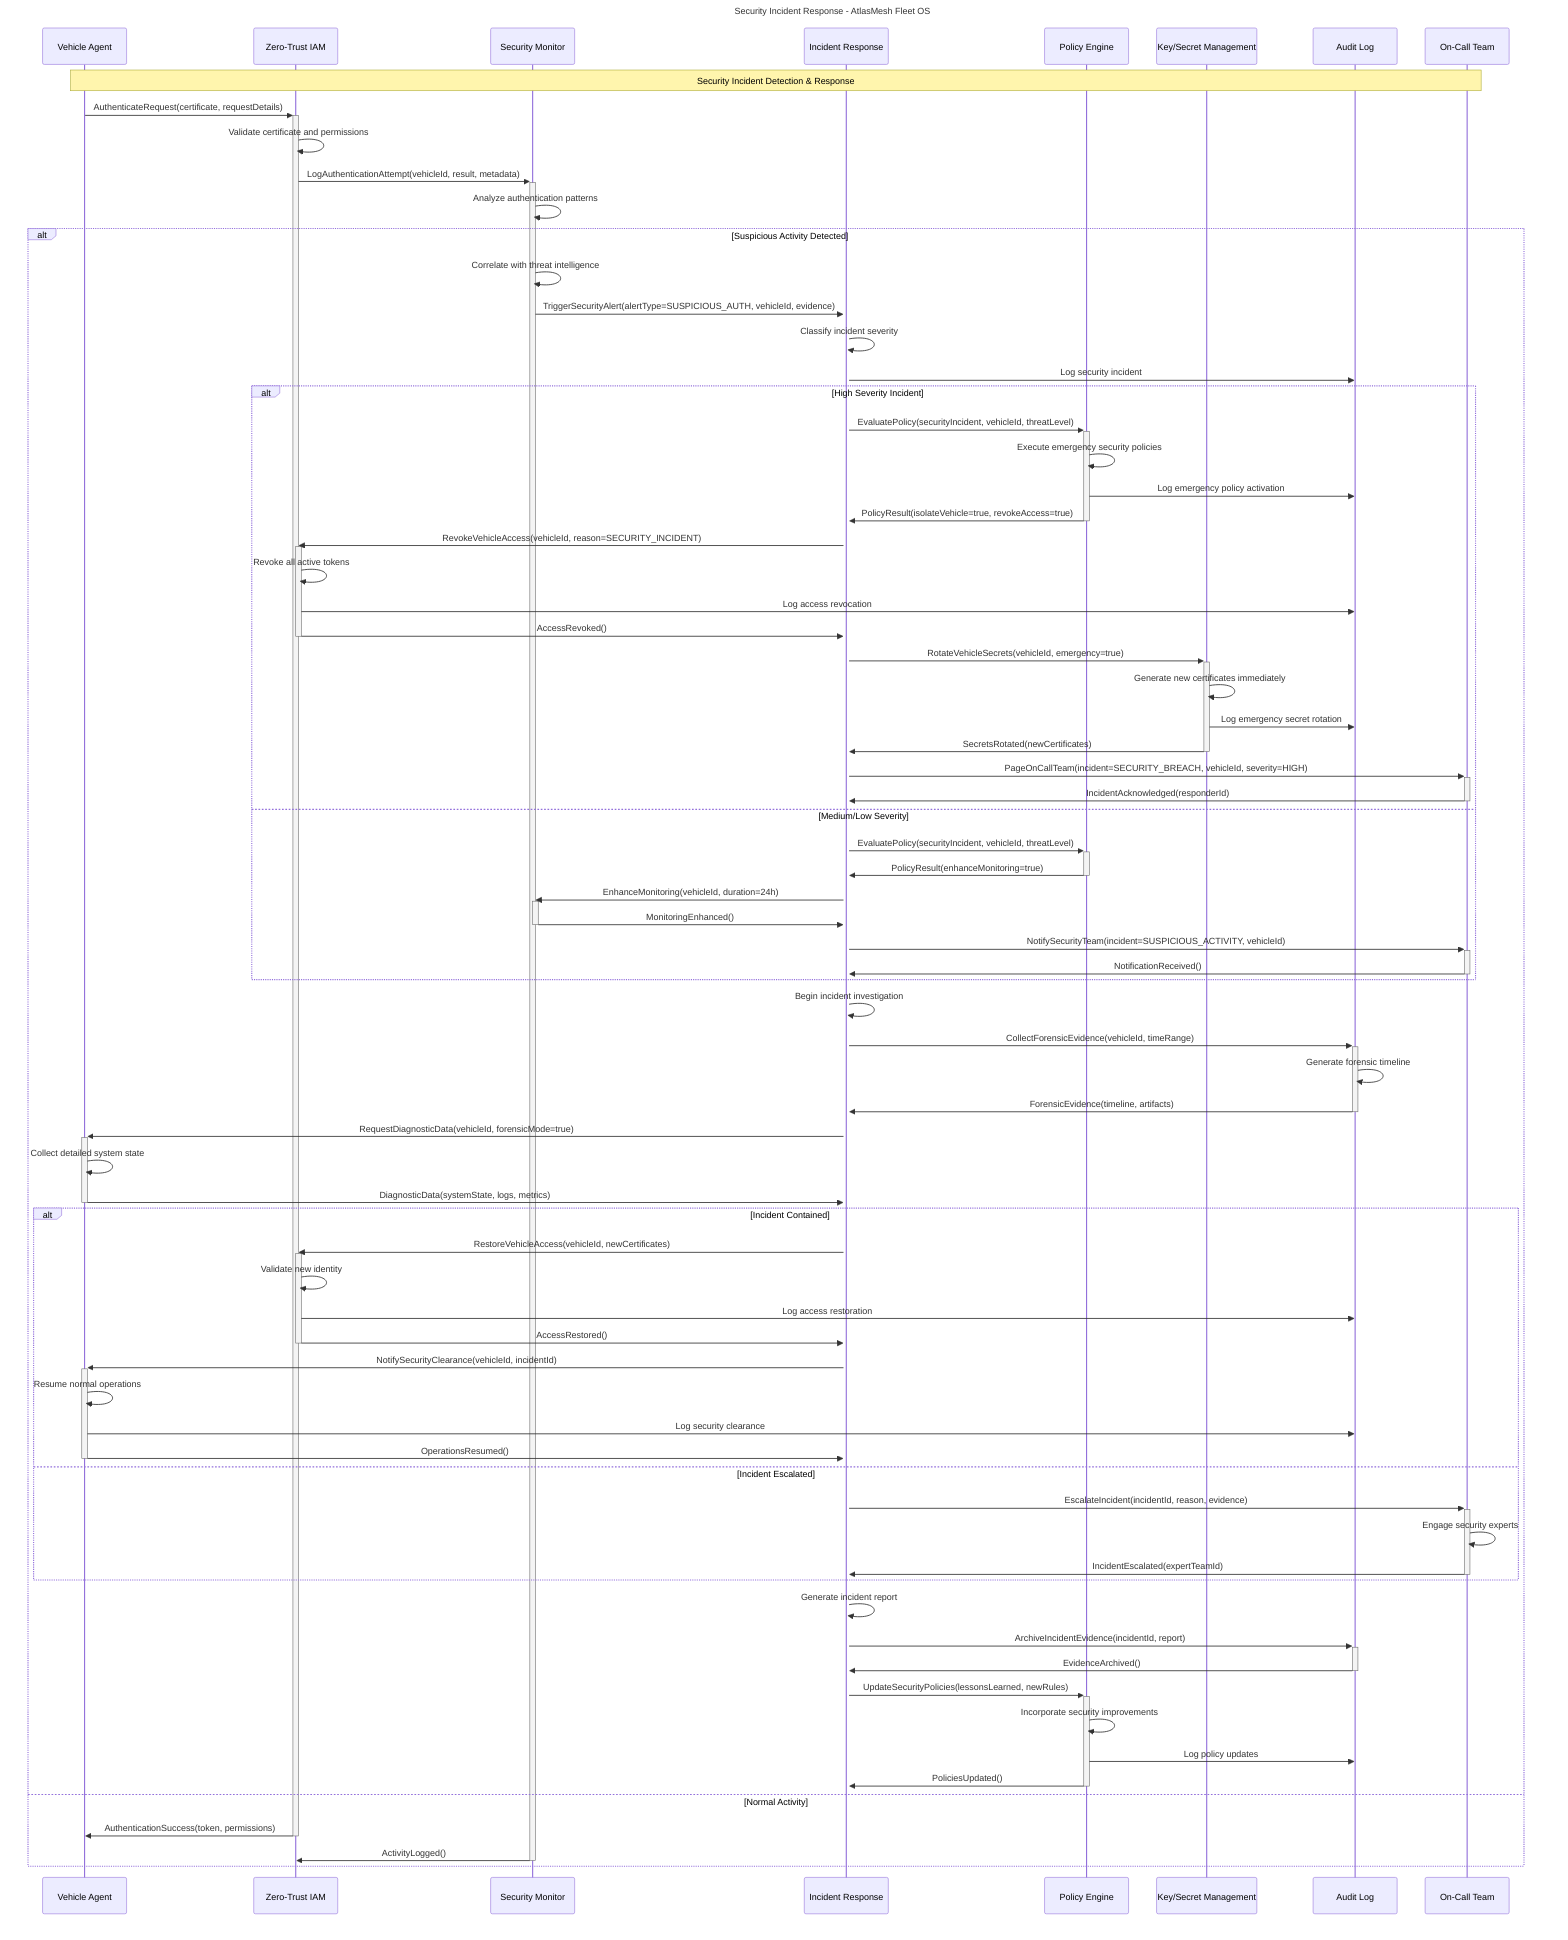 ---
title: Security Incident Response - AtlasMesh Fleet OS
---
sequenceDiagram
    participant VA as Vehicle Agent
    participant ZT as Zero-Trust IAM
    participant SM as Security Monitor
    participant IR as Incident Response
    participant PE as Policy Engine
    participant KS as Key/Secret Management
    participant AL as Audit Log
    participant OC as On-Call Team
    
    Note over VA,OC: Security Incident Detection & Response
    
    %% Anomaly Detection
    VA->>+ZT: AuthenticateRequest(certificate, requestDetails)
    ZT->>ZT: Validate certificate and permissions
    ZT->>+SM: LogAuthenticationAttempt(vehicleId, result, metadata)
    SM->>SM: Analyze authentication patterns
    
    alt Suspicious Activity Detected
        SM->>SM: Correlate with threat intelligence
        SM->>+IR: TriggerSecurityAlert(alertType=SUSPICIOUS_AUTH, vehicleId, evidence)
        IR->>IR: Classify incident severity
        IR->>AL: Log security incident
        
        %% Immediate Response
        alt High Severity Incident
            IR->>+PE: EvaluatePolicy(securityIncident, vehicleId, threatLevel)
            PE->>PE: Execute emergency security policies
            PE->>AL: Log emergency policy activation
            PE->>-IR: PolicyResult(isolateVehicle=true, revokeAccess=true)
            
            IR->>+ZT: RevokeVehicleAccess(vehicleId, reason=SECURITY_INCIDENT)
            ZT->>ZT: Revoke all active tokens
            ZT->>AL: Log access revocation
            ZT->>-IR: AccessRevoked()
            
            IR->>+KS: RotateVehicleSecrets(vehicleId, emergency=true)
            KS->>KS: Generate new certificates immediately
            KS->>AL: Log emergency secret rotation
            KS->>-IR: SecretsRotated(newCertificates)
            
            IR->>+OC: PageOnCallTeam(incident=SECURITY_BREACH, vehicleId, severity=HIGH)
            OC->>-IR: IncidentAcknowledged(responderId)
            
        else Medium/Low Severity
            IR->>+PE: EvaluatePolicy(securityIncident, vehicleId, threatLevel)
            PE->>-IR: PolicyResult(enhanceMonitoring=true)
            
            IR->>+SM: EnhanceMonitoring(vehicleId, duration=24h)
            SM->>-IR: MonitoringEnhanced()
            
            IR->>+OC: NotifySecurityTeam(incident=SUSPICIOUS_ACTIVITY, vehicleId)
            OC->>-IR: NotificationReceived()
        end
        
        %% Investigation & Remediation
        IR->>IR: Begin incident investigation
        IR->>+AL: CollectForensicEvidence(vehicleId, timeRange)
        AL->>AL: Generate forensic timeline
        AL->>-IR: ForensicEvidence(timeline, artifacts)
        
        IR->>+VA: RequestDiagnosticData(vehicleId, forensicMode=true)
        VA->>VA: Collect detailed system state
        VA->>-IR: DiagnosticData(systemState, logs, metrics)
        
        %% Recovery Process
        alt Incident Contained
            IR->>+ZT: RestoreVehicleAccess(vehicleId, newCertificates)
            ZT->>ZT: Validate new identity
            ZT->>AL: Log access restoration
            ZT->>-IR: AccessRestored()
            
            IR->>+VA: NotifySecurityClearance(vehicleId, incidentId)
            VA->>VA: Resume normal operations
            VA->>AL: Log security clearance
            VA->>-IR: OperationsResumed()
            
        else Incident Escalated
            IR->>+OC: EscalateIncident(incidentId, reason, evidence)
            OC->>OC: Engage security experts
            OC->>-IR: IncidentEscalated(expertTeamId)
        end
        
        %% Post-Incident Activities
        IR->>IR: Generate incident report
        IR->>+AL: ArchiveIncidentEvidence(incidentId, report)
        AL->>-IR: EvidenceArchived()
        
        IR->>+PE: UpdateSecurityPolicies(lessonsLearned, newRules)
        PE->>PE: Incorporate security improvements
        PE->>AL: Log policy updates
        PE->>-IR: PoliciesUpdated()
        
    else Normal Activity
        ZT->>-VA: AuthenticationSuccess(token, permissions)
        SM->>-ZT: ActivityLogged()
    end